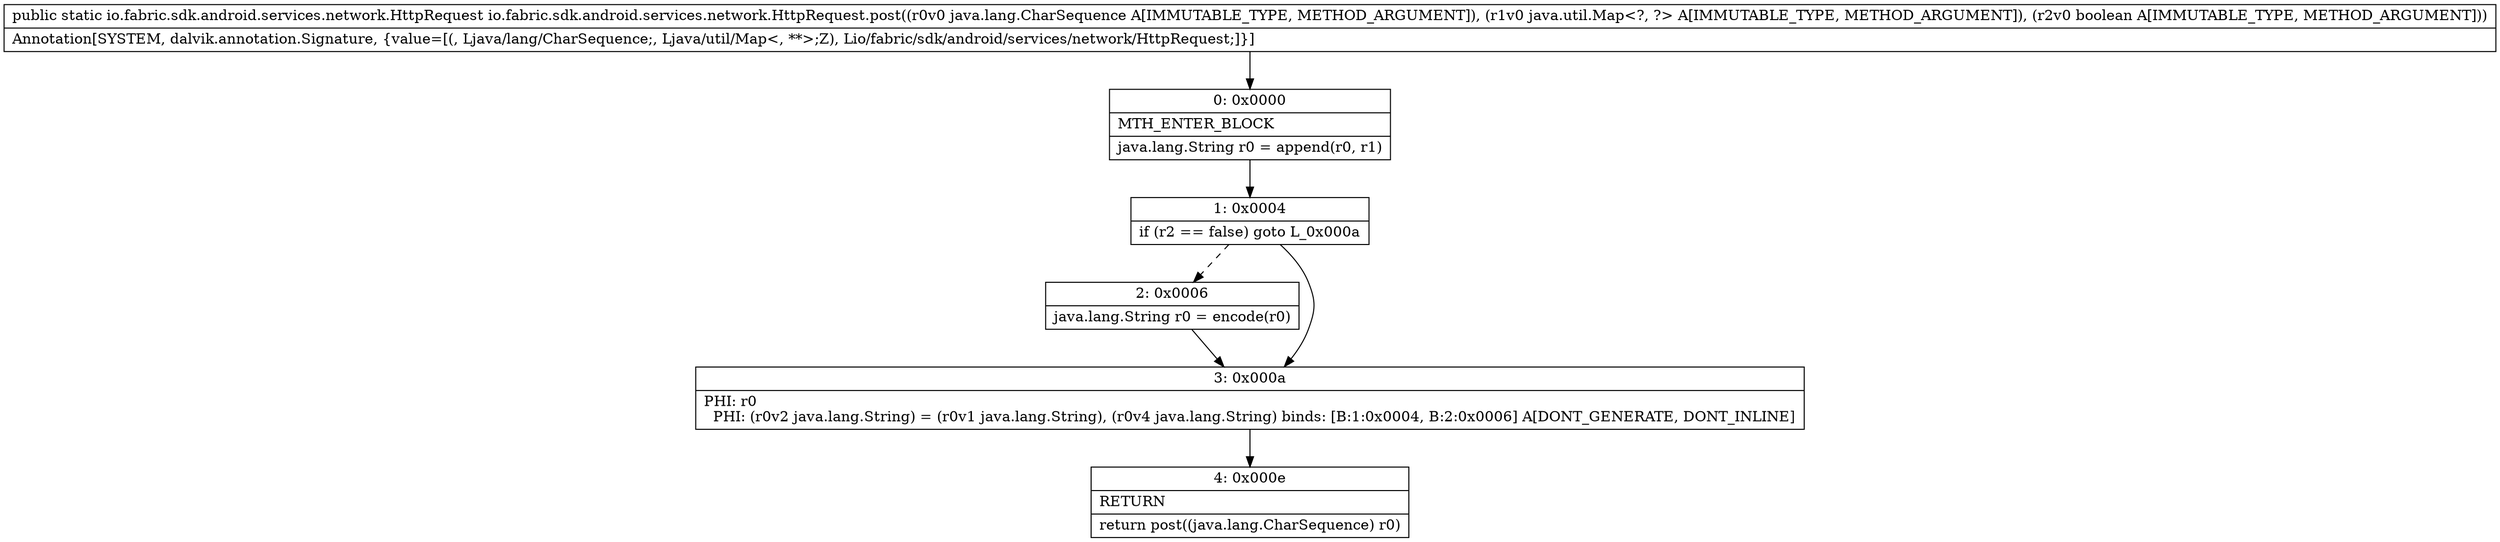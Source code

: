 digraph "CFG forio.fabric.sdk.android.services.network.HttpRequest.post(Ljava\/lang\/CharSequence;Ljava\/util\/Map;Z)Lio\/fabric\/sdk\/android\/services\/network\/HttpRequest;" {
Node_0 [shape=record,label="{0\:\ 0x0000|MTH_ENTER_BLOCK\l|java.lang.String r0 = append(r0, r1)\l}"];
Node_1 [shape=record,label="{1\:\ 0x0004|if (r2 == false) goto L_0x000a\l}"];
Node_2 [shape=record,label="{2\:\ 0x0006|java.lang.String r0 = encode(r0)\l}"];
Node_3 [shape=record,label="{3\:\ 0x000a|PHI: r0 \l  PHI: (r0v2 java.lang.String) = (r0v1 java.lang.String), (r0v4 java.lang.String) binds: [B:1:0x0004, B:2:0x0006] A[DONT_GENERATE, DONT_INLINE]\l}"];
Node_4 [shape=record,label="{4\:\ 0x000e|RETURN\l|return post((java.lang.CharSequence) r0)\l}"];
MethodNode[shape=record,label="{public static io.fabric.sdk.android.services.network.HttpRequest io.fabric.sdk.android.services.network.HttpRequest.post((r0v0 java.lang.CharSequence A[IMMUTABLE_TYPE, METHOD_ARGUMENT]), (r1v0 java.util.Map\<?, ?\> A[IMMUTABLE_TYPE, METHOD_ARGUMENT]), (r2v0 boolean A[IMMUTABLE_TYPE, METHOD_ARGUMENT]))  | Annotation[SYSTEM, dalvik.annotation.Signature, \{value=[(, Ljava\/lang\/CharSequence;, Ljava\/util\/Map\<, **\>;Z), Lio\/fabric\/sdk\/android\/services\/network\/HttpRequest;]\}]\l}"];
MethodNode -> Node_0;
Node_0 -> Node_1;
Node_1 -> Node_2[style=dashed];
Node_1 -> Node_3;
Node_2 -> Node_3;
Node_3 -> Node_4;
}

